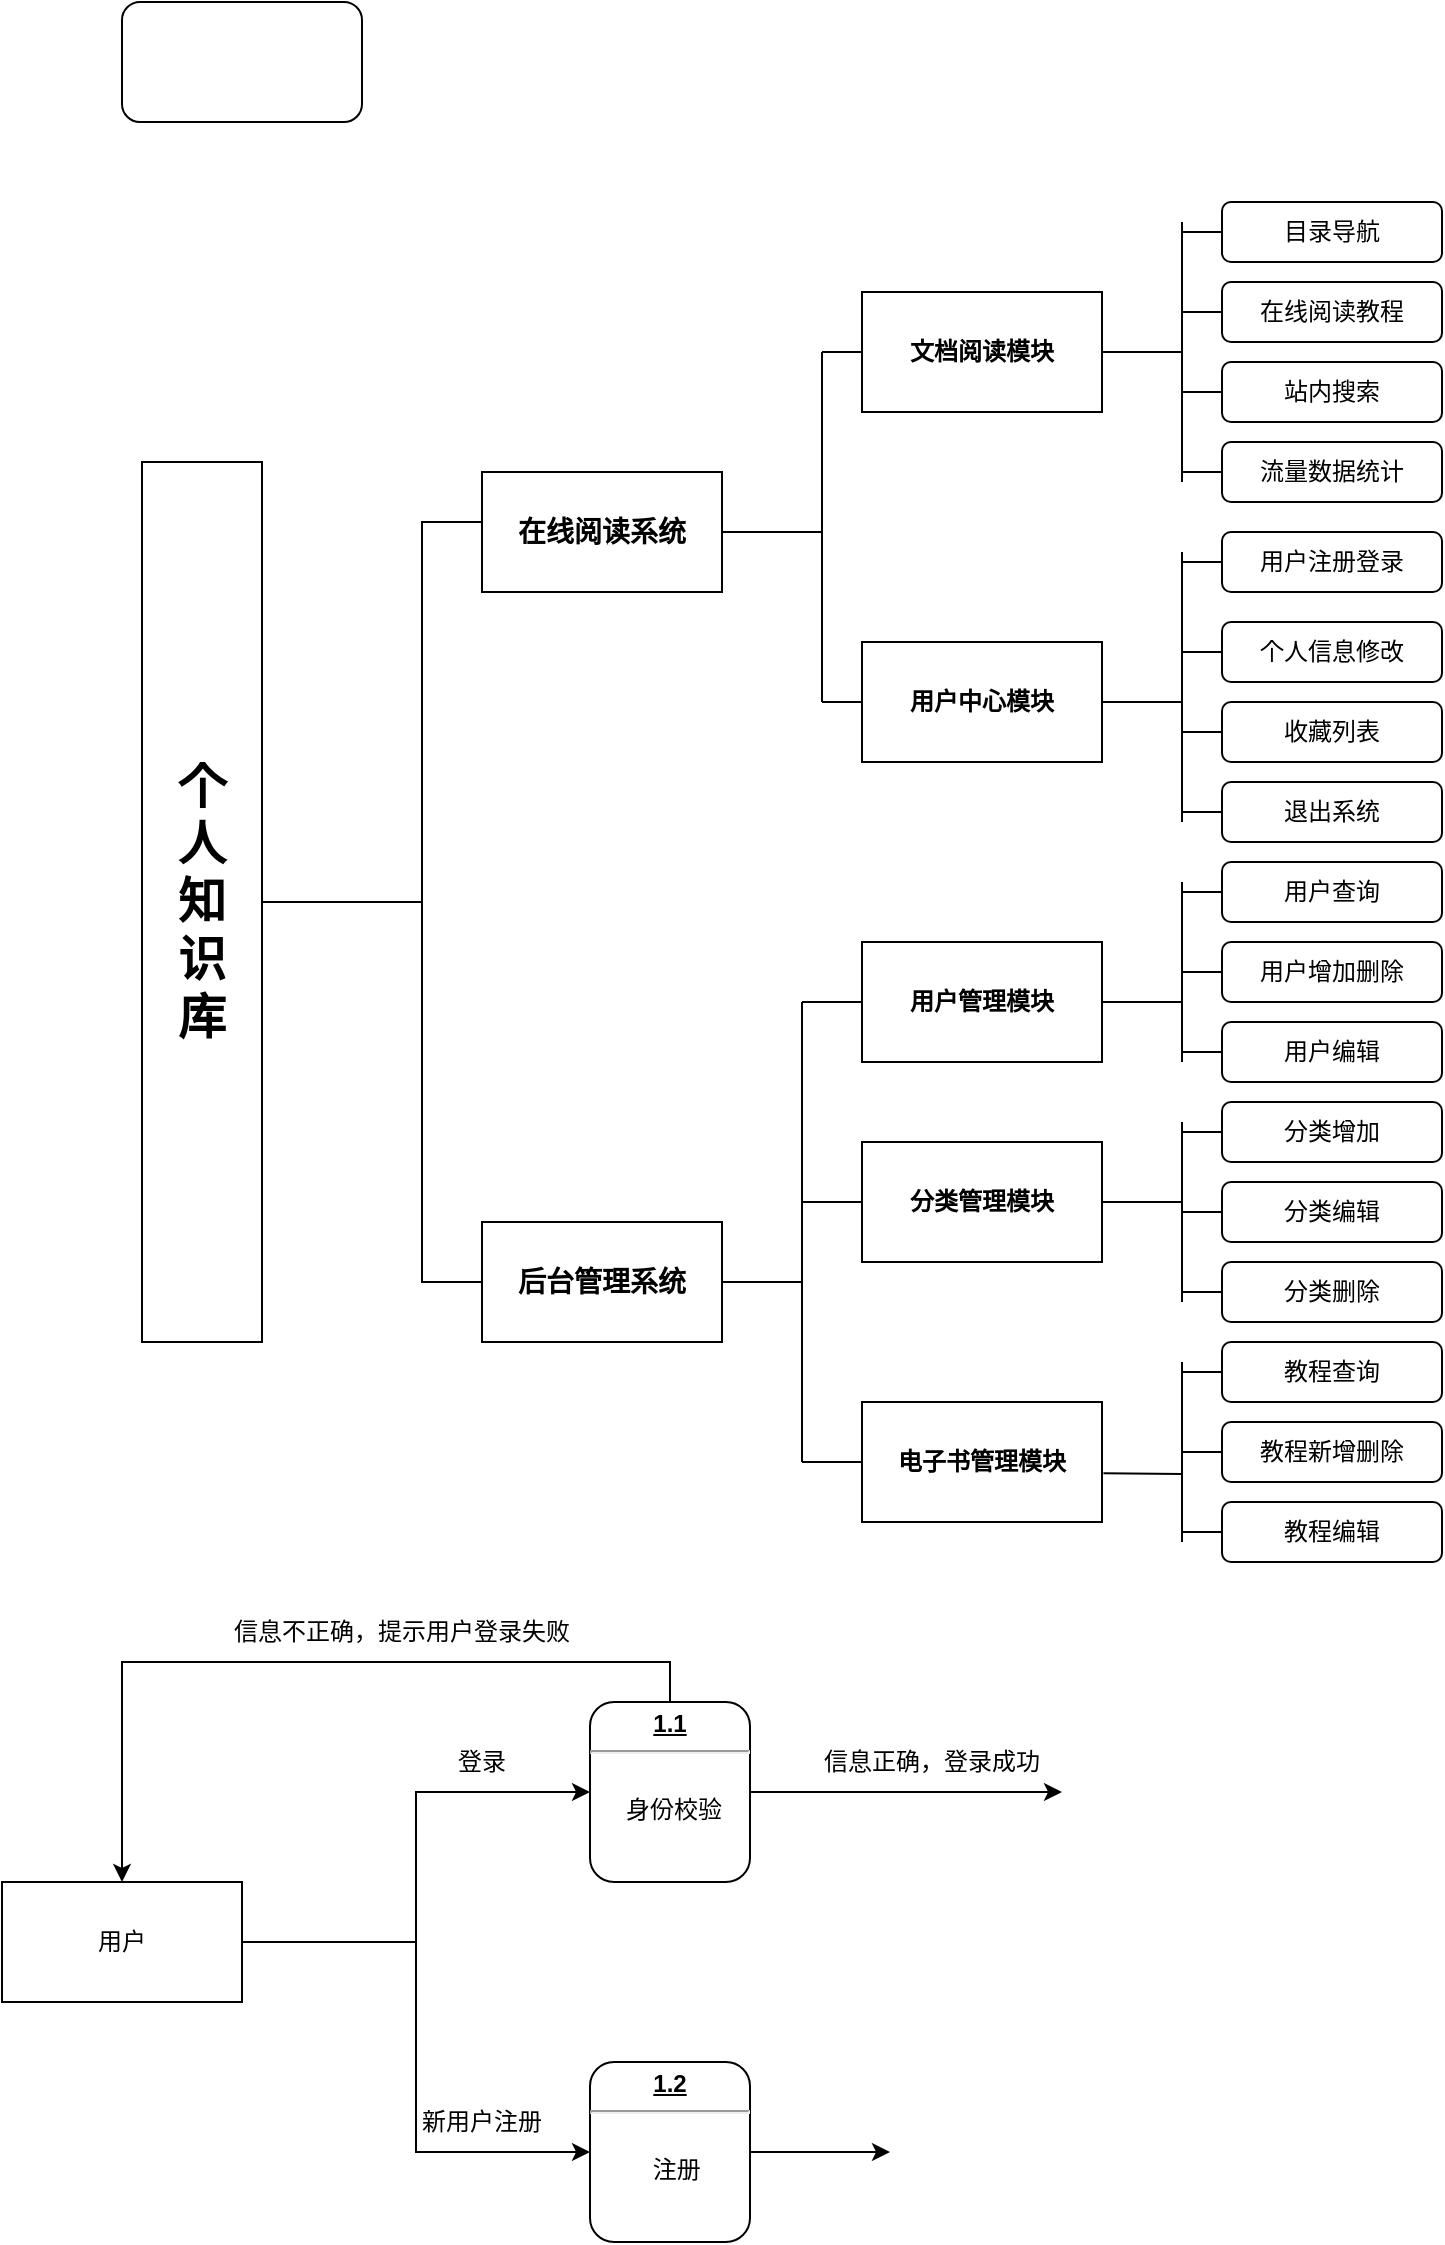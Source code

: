 <mxfile version="21.1.7" type="github">
  <diagram name="第 1 页" id="TmF-eybLoOuhkbg1tgr5">
    <mxGraphModel dx="992" dy="1616" grid="1" gridSize="10" guides="1" tooltips="1" connect="1" arrows="1" fold="1" page="1" pageScale="1" pageWidth="827" pageHeight="1169" math="0" shadow="0">
      <root>
        <mxCell id="0" />
        <mxCell id="1" parent="0" />
        <mxCell id="l6QmSuYRG5UoU8oP4cPs-2" value="&lt;font style=&quot;font-size: 24px;&quot;&gt;&lt;b style=&quot;&quot;&gt;个&lt;br&gt;人&lt;br&gt;知&lt;br&gt;识&lt;br&gt;库&lt;/b&gt;&lt;/font&gt;" style="rounded=0;whiteSpace=wrap;html=1;" vertex="1" parent="1">
          <mxGeometry x="150" y="130" width="60" height="440" as="geometry" />
        </mxCell>
        <mxCell id="l6QmSuYRG5UoU8oP4cPs-10" value="&lt;font style=&quot;font-size: 14px;&quot;&gt;&lt;b&gt;后台管理系统&lt;/b&gt;&lt;/font&gt;" style="rounded=0;whiteSpace=wrap;html=1;" vertex="1" parent="1">
          <mxGeometry x="320" y="510" width="120" height="60" as="geometry" />
        </mxCell>
        <mxCell id="l6QmSuYRG5UoU8oP4cPs-11" value="&lt;font style=&quot;font-size: 14px;&quot;&gt;&lt;b&gt;在线阅读系统&lt;/b&gt;&lt;/font&gt;" style="rounded=0;whiteSpace=wrap;html=1;" vertex="1" parent="1">
          <mxGeometry x="320" y="135" width="120" height="60" as="geometry" />
        </mxCell>
        <mxCell id="l6QmSuYRG5UoU8oP4cPs-17" value="" style="endArrow=none;html=1;rounded=0;" edge="1" parent="1">
          <mxGeometry width="50" height="50" relative="1" as="geometry">
            <mxPoint x="290" y="350" as="sourcePoint" />
            <mxPoint x="320" y="160" as="targetPoint" />
            <Array as="points">
              <mxPoint x="290" y="160" />
              <mxPoint x="320" y="160" />
            </Array>
          </mxGeometry>
        </mxCell>
        <mxCell id="l6QmSuYRG5UoU8oP4cPs-20" value="" style="endArrow=none;html=1;rounded=0;exitX=1;exitY=0.5;exitDx=0;exitDy=0;entryX=0;entryY=0.5;entryDx=0;entryDy=0;" edge="1" parent="1" source="l6QmSuYRG5UoU8oP4cPs-2" target="l6QmSuYRG5UoU8oP4cPs-10">
          <mxGeometry width="50" height="50" relative="1" as="geometry">
            <mxPoint x="390" y="240" as="sourcePoint" />
            <mxPoint x="290" y="340" as="targetPoint" />
            <Array as="points">
              <mxPoint x="290" y="350" />
              <mxPoint x="290" y="540" />
            </Array>
          </mxGeometry>
        </mxCell>
        <mxCell id="l6QmSuYRG5UoU8oP4cPs-21" value="" style="endArrow=none;html=1;rounded=0;exitX=1;exitY=0.5;exitDx=0;exitDy=0;" edge="1" parent="1" source="l6QmSuYRG5UoU8oP4cPs-11">
          <mxGeometry width="50" height="50" relative="1" as="geometry">
            <mxPoint x="410" y="265" as="sourcePoint" />
            <mxPoint x="490" y="165" as="targetPoint" />
          </mxGeometry>
        </mxCell>
        <mxCell id="l6QmSuYRG5UoU8oP4cPs-24" value="在线阅读教程" style="rounded=1;whiteSpace=wrap;html=1;" vertex="1" parent="1">
          <mxGeometry x="690" y="40" width="110" height="30" as="geometry" />
        </mxCell>
        <mxCell id="l6QmSuYRG5UoU8oP4cPs-25" value="目录导航" style="rounded=1;whiteSpace=wrap;html=1;" vertex="1" parent="1">
          <mxGeometry x="690" width="110" height="30" as="geometry" />
        </mxCell>
        <mxCell id="l6QmSuYRG5UoU8oP4cPs-26" value="站内搜索" style="rounded=1;whiteSpace=wrap;html=1;" vertex="1" parent="1">
          <mxGeometry x="690" y="80" width="110" height="30" as="geometry" />
        </mxCell>
        <mxCell id="l6QmSuYRG5UoU8oP4cPs-27" value="流量数据统计" style="rounded=1;whiteSpace=wrap;html=1;" vertex="1" parent="1">
          <mxGeometry x="690" y="120" width="110" height="30" as="geometry" />
        </mxCell>
        <mxCell id="l6QmSuYRG5UoU8oP4cPs-30" value="&lt;b&gt;文档阅读模块&lt;/b&gt;" style="rounded=0;whiteSpace=wrap;html=1;" vertex="1" parent="1">
          <mxGeometry x="510" y="45" width="120" height="60" as="geometry" />
        </mxCell>
        <mxCell id="l6QmSuYRG5UoU8oP4cPs-31" value="" style="endArrow=none;html=1;rounded=0;" edge="1" parent="1">
          <mxGeometry width="50" height="50" relative="1" as="geometry">
            <mxPoint x="490" y="250" as="sourcePoint" />
            <mxPoint x="490" y="75" as="targetPoint" />
          </mxGeometry>
        </mxCell>
        <mxCell id="l6QmSuYRG5UoU8oP4cPs-34" value="&lt;b&gt;用户中心模块&lt;/b&gt;" style="rounded=0;whiteSpace=wrap;html=1;" vertex="1" parent="1">
          <mxGeometry x="510" y="220" width="120" height="60" as="geometry" />
        </mxCell>
        <mxCell id="l6QmSuYRG5UoU8oP4cPs-35" value="个人信息修改" style="rounded=1;whiteSpace=wrap;html=1;" vertex="1" parent="1">
          <mxGeometry x="690" y="210" width="110" height="30" as="geometry" />
        </mxCell>
        <mxCell id="l6QmSuYRG5UoU8oP4cPs-36" value="用户注册登录" style="rounded=1;whiteSpace=wrap;html=1;" vertex="1" parent="1">
          <mxGeometry x="690" y="165" width="110" height="30" as="geometry" />
        </mxCell>
        <mxCell id="l6QmSuYRG5UoU8oP4cPs-37" value="收藏列表" style="rounded=1;whiteSpace=wrap;html=1;" vertex="1" parent="1">
          <mxGeometry x="690" y="250" width="110" height="30" as="geometry" />
        </mxCell>
        <mxCell id="l6QmSuYRG5UoU8oP4cPs-38" value="退出系统" style="rounded=1;whiteSpace=wrap;html=1;" vertex="1" parent="1">
          <mxGeometry x="690" y="290" width="110" height="30" as="geometry" />
        </mxCell>
        <mxCell id="l6QmSuYRG5UoU8oP4cPs-39" value="" style="endArrow=none;html=1;rounded=0;entryX=0;entryY=0.5;entryDx=0;entryDy=0;" edge="1" parent="1" target="l6QmSuYRG5UoU8oP4cPs-30">
          <mxGeometry width="50" height="50" relative="1" as="geometry">
            <mxPoint x="490" y="75" as="sourcePoint" />
            <mxPoint x="500" y="175" as="targetPoint" />
          </mxGeometry>
        </mxCell>
        <mxCell id="l6QmSuYRG5UoU8oP4cPs-44" value="" style="endArrow=none;html=1;rounded=0;entryX=0;entryY=0.5;entryDx=0;entryDy=0;" edge="1" parent="1" target="l6QmSuYRG5UoU8oP4cPs-34">
          <mxGeometry width="50" height="50" relative="1" as="geometry">
            <mxPoint x="490" y="250" as="sourcePoint" />
            <mxPoint x="520" y="85" as="targetPoint" />
          </mxGeometry>
        </mxCell>
        <mxCell id="l6QmSuYRG5UoU8oP4cPs-45" value="" style="endArrow=none;html=1;rounded=0;exitX=1;exitY=0.5;exitDx=0;exitDy=0;" edge="1" parent="1" source="l6QmSuYRG5UoU8oP4cPs-30">
          <mxGeometry width="50" height="50" relative="1" as="geometry">
            <mxPoint x="510" y="95" as="sourcePoint" />
            <mxPoint x="670" y="75" as="targetPoint" />
          </mxGeometry>
        </mxCell>
        <mxCell id="l6QmSuYRG5UoU8oP4cPs-46" value="" style="endArrow=none;html=1;rounded=0;" edge="1" parent="1">
          <mxGeometry width="50" height="50" relative="1" as="geometry">
            <mxPoint x="670" y="140" as="sourcePoint" />
            <mxPoint x="670" y="10" as="targetPoint" />
          </mxGeometry>
        </mxCell>
        <mxCell id="l6QmSuYRG5UoU8oP4cPs-47" value="" style="endArrow=none;html=1;rounded=0;exitX=0;exitY=0.5;exitDx=0;exitDy=0;" edge="1" parent="1" source="l6QmSuYRG5UoU8oP4cPs-25">
          <mxGeometry width="50" height="50" relative="1" as="geometry">
            <mxPoint x="500" y="265" as="sourcePoint" />
            <mxPoint x="670" y="15" as="targetPoint" />
          </mxGeometry>
        </mxCell>
        <mxCell id="l6QmSuYRG5UoU8oP4cPs-48" value="" style="endArrow=none;html=1;rounded=0;exitX=0;exitY=0.5;exitDx=0;exitDy=0;" edge="1" parent="1" source="l6QmSuYRG5UoU8oP4cPs-24">
          <mxGeometry width="50" height="50" relative="1" as="geometry">
            <mxPoint x="700" y="10" as="sourcePoint" />
            <mxPoint x="670" y="55" as="targetPoint" />
          </mxGeometry>
        </mxCell>
        <mxCell id="l6QmSuYRG5UoU8oP4cPs-49" value="" style="endArrow=none;html=1;rounded=0;exitX=0;exitY=0.5;exitDx=0;exitDy=0;" edge="1" parent="1" source="l6QmSuYRG5UoU8oP4cPs-26">
          <mxGeometry width="50" height="50" relative="1" as="geometry">
            <mxPoint x="710" y="20" as="sourcePoint" />
            <mxPoint x="670" y="95" as="targetPoint" />
          </mxGeometry>
        </mxCell>
        <mxCell id="l6QmSuYRG5UoU8oP4cPs-50" value="" style="endArrow=none;html=1;rounded=0;exitX=0;exitY=0.5;exitDx=0;exitDy=0;" edge="1" parent="1" source="l6QmSuYRG5UoU8oP4cPs-27">
          <mxGeometry width="50" height="50" relative="1" as="geometry">
            <mxPoint x="720" y="30" as="sourcePoint" />
            <mxPoint x="670" y="135" as="targetPoint" />
          </mxGeometry>
        </mxCell>
        <mxCell id="l6QmSuYRG5UoU8oP4cPs-53" value="" style="endArrow=none;html=1;rounded=0;" edge="1" parent="1">
          <mxGeometry width="50" height="50" relative="1" as="geometry">
            <mxPoint x="670" y="310" as="sourcePoint" />
            <mxPoint x="670" y="175" as="targetPoint" />
          </mxGeometry>
        </mxCell>
        <mxCell id="l6QmSuYRG5UoU8oP4cPs-59" value="" style="endArrow=none;html=1;rounded=0;exitX=0;exitY=0.5;exitDx=0;exitDy=0;" edge="1" parent="1" source="l6QmSuYRG5UoU8oP4cPs-36">
          <mxGeometry width="50" height="50" relative="1" as="geometry">
            <mxPoint x="700" y="25" as="sourcePoint" />
            <mxPoint x="670" y="180" as="targetPoint" />
          </mxGeometry>
        </mxCell>
        <mxCell id="l6QmSuYRG5UoU8oP4cPs-60" value="" style="endArrow=none;html=1;rounded=0;exitX=0;exitY=0.5;exitDx=0;exitDy=0;" edge="1" parent="1" source="l6QmSuYRG5UoU8oP4cPs-35">
          <mxGeometry width="50" height="50" relative="1" as="geometry">
            <mxPoint x="700" y="190" as="sourcePoint" />
            <mxPoint x="670" y="225" as="targetPoint" />
          </mxGeometry>
        </mxCell>
        <mxCell id="l6QmSuYRG5UoU8oP4cPs-61" value="" style="endArrow=none;html=1;rounded=0;exitX=0;exitY=0.5;exitDx=0;exitDy=0;" edge="1" parent="1" source="l6QmSuYRG5UoU8oP4cPs-37">
          <mxGeometry width="50" height="50" relative="1" as="geometry">
            <mxPoint x="700" y="235" as="sourcePoint" />
            <mxPoint x="670" y="265" as="targetPoint" />
          </mxGeometry>
        </mxCell>
        <mxCell id="l6QmSuYRG5UoU8oP4cPs-62" value="" style="endArrow=none;html=1;rounded=0;exitX=0;exitY=0.5;exitDx=0;exitDy=0;" edge="1" parent="1" source="l6QmSuYRG5UoU8oP4cPs-38">
          <mxGeometry width="50" height="50" relative="1" as="geometry">
            <mxPoint x="700" y="275" as="sourcePoint" />
            <mxPoint x="670" y="305" as="targetPoint" />
          </mxGeometry>
        </mxCell>
        <mxCell id="l6QmSuYRG5UoU8oP4cPs-64" value="&lt;b&gt;用户管理模块&lt;/b&gt;" style="rounded=0;whiteSpace=wrap;html=1;" vertex="1" parent="1">
          <mxGeometry x="510" y="370" width="120" height="60" as="geometry" />
        </mxCell>
        <mxCell id="l6QmSuYRG5UoU8oP4cPs-65" value="" style="endArrow=none;html=1;rounded=0;" edge="1" parent="1">
          <mxGeometry width="50" height="50" relative="1" as="geometry">
            <mxPoint x="480" y="630" as="sourcePoint" />
            <mxPoint x="480" y="400" as="targetPoint" />
          </mxGeometry>
        </mxCell>
        <mxCell id="l6QmSuYRG5UoU8oP4cPs-66" value="&lt;b&gt;电子书管理模块&lt;/b&gt;" style="rounded=0;whiteSpace=wrap;html=1;" vertex="1" parent="1">
          <mxGeometry x="510" y="600" width="120" height="60" as="geometry" />
        </mxCell>
        <mxCell id="l6QmSuYRG5UoU8oP4cPs-67" value="" style="endArrow=none;html=1;rounded=0;entryX=0;entryY=0.5;entryDx=0;entryDy=0;" edge="1" parent="1" target="l6QmSuYRG5UoU8oP4cPs-64">
          <mxGeometry width="50" height="50" relative="1" as="geometry">
            <mxPoint x="480" y="400" as="sourcePoint" />
            <mxPoint x="490" y="500" as="targetPoint" />
          </mxGeometry>
        </mxCell>
        <mxCell id="l6QmSuYRG5UoU8oP4cPs-68" value="" style="endArrow=none;html=1;rounded=0;entryX=0;entryY=0.5;entryDx=0;entryDy=0;" edge="1" parent="1" target="l6QmSuYRG5UoU8oP4cPs-66">
          <mxGeometry width="50" height="50" relative="1" as="geometry">
            <mxPoint x="480" y="630" as="sourcePoint" />
            <mxPoint x="510" y="410" as="targetPoint" />
          </mxGeometry>
        </mxCell>
        <mxCell id="l6QmSuYRG5UoU8oP4cPs-69" value="" style="endArrow=none;html=1;rounded=0;exitX=1;exitY=0.5;exitDx=0;exitDy=0;" edge="1" parent="1" source="l6QmSuYRG5UoU8oP4cPs-10">
          <mxGeometry width="50" height="50" relative="1" as="geometry">
            <mxPoint x="450" y="175" as="sourcePoint" />
            <mxPoint x="480" y="540" as="targetPoint" />
          </mxGeometry>
        </mxCell>
        <mxCell id="l6QmSuYRG5UoU8oP4cPs-71" value="&lt;b&gt;分类管理模块&lt;/b&gt;" style="rounded=0;whiteSpace=wrap;html=1;" vertex="1" parent="1">
          <mxGeometry x="510" y="470" width="120" height="60" as="geometry" />
        </mxCell>
        <mxCell id="l6QmSuYRG5UoU8oP4cPs-72" value="" style="endArrow=none;html=1;rounded=0;entryX=0;entryY=0.5;entryDx=0;entryDy=0;" edge="1" parent="1" target="l6QmSuYRG5UoU8oP4cPs-71">
          <mxGeometry width="50" height="50" relative="1" as="geometry">
            <mxPoint x="480" y="500" as="sourcePoint" />
            <mxPoint x="510" y="500" as="targetPoint" />
          </mxGeometry>
        </mxCell>
        <mxCell id="l6QmSuYRG5UoU8oP4cPs-73" value="用户增加删除" style="rounded=1;whiteSpace=wrap;html=1;" vertex="1" parent="1">
          <mxGeometry x="690" y="370" width="110" height="30" as="geometry" />
        </mxCell>
        <mxCell id="l6QmSuYRG5UoU8oP4cPs-74" value="用户查询" style="rounded=1;whiteSpace=wrap;html=1;" vertex="1" parent="1">
          <mxGeometry x="690" y="330" width="110" height="30" as="geometry" />
        </mxCell>
        <mxCell id="l6QmSuYRG5UoU8oP4cPs-75" value="用户编辑" style="rounded=1;whiteSpace=wrap;html=1;" vertex="1" parent="1">
          <mxGeometry x="690" y="410" width="110" height="30" as="geometry" />
        </mxCell>
        <mxCell id="l6QmSuYRG5UoU8oP4cPs-77" value="" style="endArrow=none;html=1;rounded=0;" edge="1" parent="1">
          <mxGeometry width="50" height="50" relative="1" as="geometry">
            <mxPoint x="670" y="430" as="sourcePoint" />
            <mxPoint x="670" y="340" as="targetPoint" />
          </mxGeometry>
        </mxCell>
        <mxCell id="l6QmSuYRG5UoU8oP4cPs-78" value="" style="endArrow=none;html=1;rounded=0;exitX=0;exitY=0.5;exitDx=0;exitDy=0;" edge="1" parent="1" source="l6QmSuYRG5UoU8oP4cPs-74">
          <mxGeometry width="50" height="50" relative="1" as="geometry">
            <mxPoint x="500" y="595" as="sourcePoint" />
            <mxPoint x="670" y="345" as="targetPoint" />
          </mxGeometry>
        </mxCell>
        <mxCell id="l6QmSuYRG5UoU8oP4cPs-79" value="" style="endArrow=none;html=1;rounded=0;exitX=0;exitY=0.5;exitDx=0;exitDy=0;" edge="1" parent="1" source="l6QmSuYRG5UoU8oP4cPs-73">
          <mxGeometry width="50" height="50" relative="1" as="geometry">
            <mxPoint x="700" y="340" as="sourcePoint" />
            <mxPoint x="670" y="385" as="targetPoint" />
          </mxGeometry>
        </mxCell>
        <mxCell id="l6QmSuYRG5UoU8oP4cPs-80" value="" style="endArrow=none;html=1;rounded=0;exitX=0;exitY=0.5;exitDx=0;exitDy=0;" edge="1" parent="1" source="l6QmSuYRG5UoU8oP4cPs-75">
          <mxGeometry width="50" height="50" relative="1" as="geometry">
            <mxPoint x="710" y="350" as="sourcePoint" />
            <mxPoint x="670" y="425" as="targetPoint" />
          </mxGeometry>
        </mxCell>
        <mxCell id="l6QmSuYRG5UoU8oP4cPs-82" value="分类编辑" style="rounded=1;whiteSpace=wrap;html=1;" vertex="1" parent="1">
          <mxGeometry x="690" y="490" width="110" height="30" as="geometry" />
        </mxCell>
        <mxCell id="l6QmSuYRG5UoU8oP4cPs-83" value="分类增加" style="rounded=1;whiteSpace=wrap;html=1;" vertex="1" parent="1">
          <mxGeometry x="690" y="450" width="110" height="30" as="geometry" />
        </mxCell>
        <mxCell id="l6QmSuYRG5UoU8oP4cPs-86" value="" style="endArrow=none;html=1;rounded=0;" edge="1" parent="1">
          <mxGeometry width="50" height="50" relative="1" as="geometry">
            <mxPoint x="670" y="550" as="sourcePoint" />
            <mxPoint x="670" y="460" as="targetPoint" />
          </mxGeometry>
        </mxCell>
        <mxCell id="l6QmSuYRG5UoU8oP4cPs-87" value="" style="endArrow=none;html=1;rounded=0;exitX=0;exitY=0.5;exitDx=0;exitDy=0;" edge="1" parent="1" source="l6QmSuYRG5UoU8oP4cPs-83">
          <mxGeometry width="50" height="50" relative="1" as="geometry">
            <mxPoint x="500" y="715" as="sourcePoint" />
            <mxPoint x="670" y="465" as="targetPoint" />
          </mxGeometry>
        </mxCell>
        <mxCell id="l6QmSuYRG5UoU8oP4cPs-88" value="" style="endArrow=none;html=1;rounded=0;exitX=0;exitY=0.5;exitDx=0;exitDy=0;" edge="1" parent="1" source="l6QmSuYRG5UoU8oP4cPs-82">
          <mxGeometry width="50" height="50" relative="1" as="geometry">
            <mxPoint x="700" y="460" as="sourcePoint" />
            <mxPoint x="670" y="505" as="targetPoint" />
          </mxGeometry>
        </mxCell>
        <mxCell id="l6QmSuYRG5UoU8oP4cPs-89" value="" style="endArrow=none;html=1;rounded=0;exitX=0;exitY=0.5;exitDx=0;exitDy=0;" edge="1" parent="1" source="l6QmSuYRG5UoU8oP4cPs-91">
          <mxGeometry width="50" height="50" relative="1" as="geometry">
            <mxPoint x="690" y="540" as="sourcePoint" />
            <mxPoint x="670" y="545" as="targetPoint" />
          </mxGeometry>
        </mxCell>
        <mxCell id="l6QmSuYRG5UoU8oP4cPs-91" value="分类删除" style="rounded=1;whiteSpace=wrap;html=1;" vertex="1" parent="1">
          <mxGeometry x="690" y="530" width="110" height="30" as="geometry" />
        </mxCell>
        <mxCell id="l6QmSuYRG5UoU8oP4cPs-93" value="教程新增删除" style="rounded=1;whiteSpace=wrap;html=1;" vertex="1" parent="1">
          <mxGeometry x="690" y="610" width="110" height="30" as="geometry" />
        </mxCell>
        <mxCell id="l6QmSuYRG5UoU8oP4cPs-94" value="教程查询" style="rounded=1;whiteSpace=wrap;html=1;" vertex="1" parent="1">
          <mxGeometry x="690" y="570" width="110" height="30" as="geometry" />
        </mxCell>
        <mxCell id="l6QmSuYRG5UoU8oP4cPs-96" value="" style="endArrow=none;html=1;rounded=0;" edge="1" parent="1">
          <mxGeometry width="50" height="50" relative="1" as="geometry">
            <mxPoint x="670" y="670" as="sourcePoint" />
            <mxPoint x="670" y="580" as="targetPoint" />
          </mxGeometry>
        </mxCell>
        <mxCell id="l6QmSuYRG5UoU8oP4cPs-97" value="" style="endArrow=none;html=1;rounded=0;exitX=0;exitY=0.5;exitDx=0;exitDy=0;" edge="1" parent="1" source="l6QmSuYRG5UoU8oP4cPs-94">
          <mxGeometry width="50" height="50" relative="1" as="geometry">
            <mxPoint x="500" y="835" as="sourcePoint" />
            <mxPoint x="670" y="585" as="targetPoint" />
          </mxGeometry>
        </mxCell>
        <mxCell id="l6QmSuYRG5UoU8oP4cPs-98" value="" style="endArrow=none;html=1;rounded=0;exitX=0;exitY=0.5;exitDx=0;exitDy=0;" edge="1" parent="1" source="l6QmSuYRG5UoU8oP4cPs-93">
          <mxGeometry width="50" height="50" relative="1" as="geometry">
            <mxPoint x="700" y="580" as="sourcePoint" />
            <mxPoint x="670" y="625" as="targetPoint" />
          </mxGeometry>
        </mxCell>
        <mxCell id="l6QmSuYRG5UoU8oP4cPs-99" value="" style="endArrow=none;html=1;rounded=0;exitX=0;exitY=0.5;exitDx=0;exitDy=0;" edge="1" parent="1" source="l6QmSuYRG5UoU8oP4cPs-101">
          <mxGeometry width="50" height="50" relative="1" as="geometry">
            <mxPoint x="690" y="660" as="sourcePoint" />
            <mxPoint x="670" y="665" as="targetPoint" />
          </mxGeometry>
        </mxCell>
        <mxCell id="l6QmSuYRG5UoU8oP4cPs-101" value="教程编辑" style="rounded=1;whiteSpace=wrap;html=1;" vertex="1" parent="1">
          <mxGeometry x="690" y="650" width="110" height="30" as="geometry" />
        </mxCell>
        <mxCell id="l6QmSuYRG5UoU8oP4cPs-102" value="" style="endArrow=none;html=1;rounded=0;exitX=1;exitY=0.5;exitDx=0;exitDy=0;" edge="1" parent="1" source="l6QmSuYRG5UoU8oP4cPs-64">
          <mxGeometry width="50" height="50" relative="1" as="geometry">
            <mxPoint x="640" y="215" as="sourcePoint" />
            <mxPoint x="670" y="400" as="targetPoint" />
          </mxGeometry>
        </mxCell>
        <mxCell id="l6QmSuYRG5UoU8oP4cPs-103" value="" style="endArrow=none;html=1;rounded=0;exitX=1;exitY=0.5;exitDx=0;exitDy=0;" edge="1" parent="1" source="l6QmSuYRG5UoU8oP4cPs-71">
          <mxGeometry width="50" height="50" relative="1" as="geometry">
            <mxPoint x="640" y="360" as="sourcePoint" />
            <mxPoint x="670" y="500" as="targetPoint" />
          </mxGeometry>
        </mxCell>
        <mxCell id="l6QmSuYRG5UoU8oP4cPs-104" value="" style="endArrow=none;html=1;rounded=0;exitX=1.006;exitY=0.593;exitDx=0;exitDy=0;exitPerimeter=0;" edge="1" parent="1" source="l6QmSuYRG5UoU8oP4cPs-66">
          <mxGeometry width="50" height="50" relative="1" as="geometry">
            <mxPoint x="640" y="500" as="sourcePoint" />
            <mxPoint x="670" y="636" as="targetPoint" />
          </mxGeometry>
        </mxCell>
        <mxCell id="l6QmSuYRG5UoU8oP4cPs-106" value="" style="endArrow=none;html=1;rounded=0;exitX=1;exitY=0.5;exitDx=0;exitDy=0;" edge="1" parent="1" source="l6QmSuYRG5UoU8oP4cPs-34">
          <mxGeometry width="50" height="50" relative="1" as="geometry">
            <mxPoint x="500" y="260" as="sourcePoint" />
            <mxPoint x="670" y="250" as="targetPoint" />
          </mxGeometry>
        </mxCell>
        <mxCell id="l6QmSuYRG5UoU8oP4cPs-107" value="" style="rounded=1;whiteSpace=wrap;html=1;strokeColor=default;fontFamily=Helvetica;fontSize=12;fontColor=default;fillColor=default;" vertex="1" parent="1">
          <mxGeometry x="140" y="-100" width="120" height="60" as="geometry" />
        </mxCell>
        <mxCell id="l6QmSuYRG5UoU8oP4cPs-116" style="edgeStyle=orthogonalEdgeStyle;rounded=0;orthogonalLoop=1;jettySize=auto;html=1;entryX=0;entryY=0.5;entryDx=0;entryDy=0;fontFamily=Helvetica;fontSize=12;fontColor=default;" edge="1" parent="1" source="l6QmSuYRG5UoU8oP4cPs-108" target="l6QmSuYRG5UoU8oP4cPs-112">
          <mxGeometry relative="1" as="geometry" />
        </mxCell>
        <mxCell id="l6QmSuYRG5UoU8oP4cPs-117" style="edgeStyle=orthogonalEdgeStyle;rounded=0;orthogonalLoop=1;jettySize=auto;html=1;entryX=0;entryY=0.5;entryDx=0;entryDy=0;fontFamily=Helvetica;fontSize=12;fontColor=default;" edge="1" parent="1" source="l6QmSuYRG5UoU8oP4cPs-108" target="l6QmSuYRG5UoU8oP4cPs-113">
          <mxGeometry relative="1" as="geometry" />
        </mxCell>
        <mxCell id="l6QmSuYRG5UoU8oP4cPs-108" value="用户" style="rounded=0;whiteSpace=wrap;html=1;strokeColor=default;fontFamily=Helvetica;fontSize=12;fontColor=default;fillColor=default;" vertex="1" parent="1">
          <mxGeometry x="80" y="840" width="120" height="60" as="geometry" />
        </mxCell>
        <mxCell id="l6QmSuYRG5UoU8oP4cPs-124" style="edgeStyle=orthogonalEdgeStyle;rounded=0;orthogonalLoop=1;jettySize=auto;html=1;fontFamily=Helvetica;fontSize=12;fontColor=default;" edge="1" parent="1" source="l6QmSuYRG5UoU8oP4cPs-112">
          <mxGeometry relative="1" as="geometry">
            <mxPoint x="610" y="795" as="targetPoint" />
          </mxGeometry>
        </mxCell>
        <mxCell id="l6QmSuYRG5UoU8oP4cPs-131" style="edgeStyle=orthogonalEdgeStyle;rounded=0;orthogonalLoop=1;jettySize=auto;html=1;entryX=0.5;entryY=0;entryDx=0;entryDy=0;fontFamily=Helvetica;fontSize=12;fontColor=default;" edge="1" parent="1" source="l6QmSuYRG5UoU8oP4cPs-112" target="l6QmSuYRG5UoU8oP4cPs-108">
          <mxGeometry relative="1" as="geometry">
            <Array as="points">
              <mxPoint x="414" y="730" />
              <mxPoint x="140" y="730" />
            </Array>
          </mxGeometry>
        </mxCell>
        <mxCell id="l6QmSuYRG5UoU8oP4cPs-112" value="&lt;p style=&quot;margin:0px;margin-top:4px;text-align:center;text-decoration:underline;&quot;&gt;&lt;b&gt;1.1&lt;/b&gt;&lt;/p&gt;&lt;hr&gt;&lt;p style=&quot;margin:0px;margin-left:8px;&quot;&gt;&lt;br&gt;&lt;/p&gt;&lt;p style=&quot;margin:0px;margin-left:8px;&quot;&gt;&amp;nbsp; &amp;nbsp;身份校验&lt;/p&gt;" style="verticalAlign=top;align=left;overflow=fill;fontSize=12;fontFamily=Helvetica;html=1;whiteSpace=wrap;rounded=1;strokeColor=default;fontColor=default;fillColor=default;" vertex="1" parent="1">
          <mxGeometry x="374" y="750" width="80" height="90" as="geometry" />
        </mxCell>
        <mxCell id="l6QmSuYRG5UoU8oP4cPs-136" value="" style="edgeStyle=orthogonalEdgeStyle;rounded=0;orthogonalLoop=1;jettySize=auto;html=1;fontFamily=Helvetica;fontSize=12;fontColor=default;" edge="1" parent="1" source="l6QmSuYRG5UoU8oP4cPs-113">
          <mxGeometry relative="1" as="geometry">
            <mxPoint x="524" y="975" as="targetPoint" />
          </mxGeometry>
        </mxCell>
        <mxCell id="l6QmSuYRG5UoU8oP4cPs-113" value="&lt;p style=&quot;margin:0px;margin-top:4px;text-align:center;text-decoration:underline;&quot;&gt;&lt;b&gt;1.2&lt;/b&gt;&lt;/p&gt;&lt;hr&gt;&lt;p style=&quot;margin:0px;margin-left:8px;&quot;&gt;&lt;br&gt;&lt;/p&gt;&lt;p style=&quot;margin:0px;margin-left:8px;&quot;&gt;&amp;nbsp; &amp;nbsp; &amp;nbsp; &amp;nbsp;注册&lt;/p&gt;" style="verticalAlign=top;align=left;overflow=fill;fontSize=12;fontFamily=Helvetica;html=1;whiteSpace=wrap;rounded=1;strokeColor=default;fontColor=default;fillColor=default;" vertex="1" parent="1">
          <mxGeometry x="374" y="930" width="80" height="90" as="geometry" />
        </mxCell>
        <UserObject label="登录" placeholders="1" name="Variable" id="l6QmSuYRG5UoU8oP4cPs-120">
          <mxCell style="text;html=1;strokeColor=none;fillColor=none;align=center;verticalAlign=middle;whiteSpace=wrap;overflow=hidden;fontSize=12;fontFamily=Helvetica;fontColor=default;" vertex="1" parent="1">
            <mxGeometry x="280" y="770" width="80" height="20" as="geometry" />
          </mxCell>
        </UserObject>
        <UserObject label="新用户注册" placeholders="1" name="Variable" id="l6QmSuYRG5UoU8oP4cPs-121">
          <mxCell style="text;html=1;strokeColor=none;fillColor=none;align=center;verticalAlign=middle;whiteSpace=wrap;overflow=hidden;fontSize=12;fontFamily=Helvetica;fontColor=default;" vertex="1" parent="1">
            <mxGeometry x="280" y="950" width="80" height="20" as="geometry" />
          </mxCell>
        </UserObject>
        <UserObject label="信息正确，登录成功" placeholders="1" name="Variable" id="l6QmSuYRG5UoU8oP4cPs-126">
          <mxCell style="text;html=1;strokeColor=none;fillColor=none;align=center;verticalAlign=middle;whiteSpace=wrap;overflow=hidden;fontSize=12;fontFamily=Helvetica;fontColor=default;" vertex="1" parent="1">
            <mxGeometry x="490" y="770" width="110" height="20" as="geometry" />
          </mxCell>
        </UserObject>
        <UserObject label="信息不正确，提示用户登录失败" placeholders="1" name="Variable" id="l6QmSuYRG5UoU8oP4cPs-132">
          <mxCell style="text;html=1;strokeColor=none;fillColor=none;align=center;verticalAlign=middle;whiteSpace=wrap;overflow=hidden;fontSize=12;fontFamily=Helvetica;fontColor=default;" vertex="1" parent="1">
            <mxGeometry x="190" y="700" width="180" height="30" as="geometry" />
          </mxCell>
        </UserObject>
      </root>
    </mxGraphModel>
  </diagram>
</mxfile>
